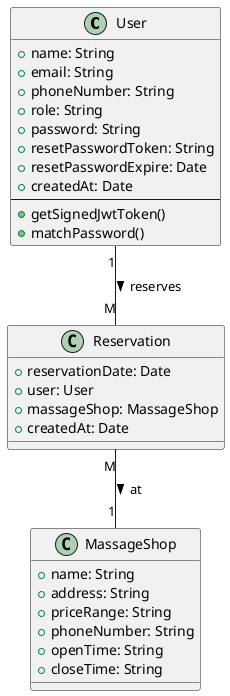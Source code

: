 @startuml

class User {
  +name: String
  +email: String
  +phoneNumber: String
  +role: String
  +password: String
  +resetPasswordToken: String
  +resetPasswordExpire: Date
  +createdAt: Date
  --
  +getSignedJwtToken()
  +matchPassword()
}

class Reservation {
  +reservationDate: Date
  +user: User
  +massageShop: MassageShop
  +createdAt: Date
}

class MassageShop {
  +name: String
  +address: String
  +priceRange: String
  +phoneNumber: String
  +openTime: String
  +closeTime: String
}


' Relationships
User "1" -- "M" Reservation : reserves >
Reservation "M" -- "1" MassageShop : at >

@enduml
